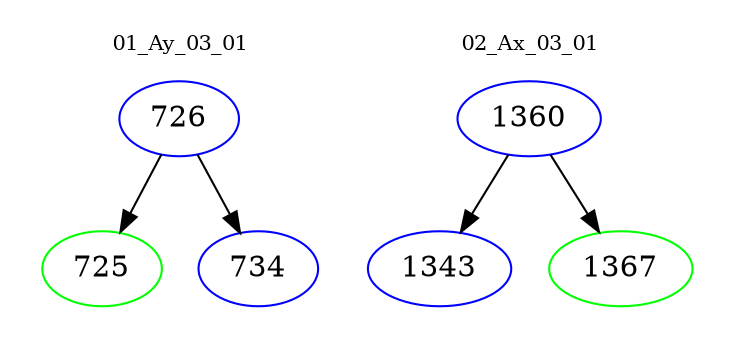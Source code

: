 digraph{
subgraph cluster_0 {
color = white
label = "01_Ay_03_01";
fontsize=10;
T0_726 [label="726", color="blue"]
T0_726 -> T0_725 [color="black"]
T0_725 [label="725", color="green"]
T0_726 -> T0_734 [color="black"]
T0_734 [label="734", color="blue"]
}
subgraph cluster_1 {
color = white
label = "02_Ax_03_01";
fontsize=10;
T1_1360 [label="1360", color="blue"]
T1_1360 -> T1_1343 [color="black"]
T1_1343 [label="1343", color="blue"]
T1_1360 -> T1_1367 [color="black"]
T1_1367 [label="1367", color="green"]
}
}
